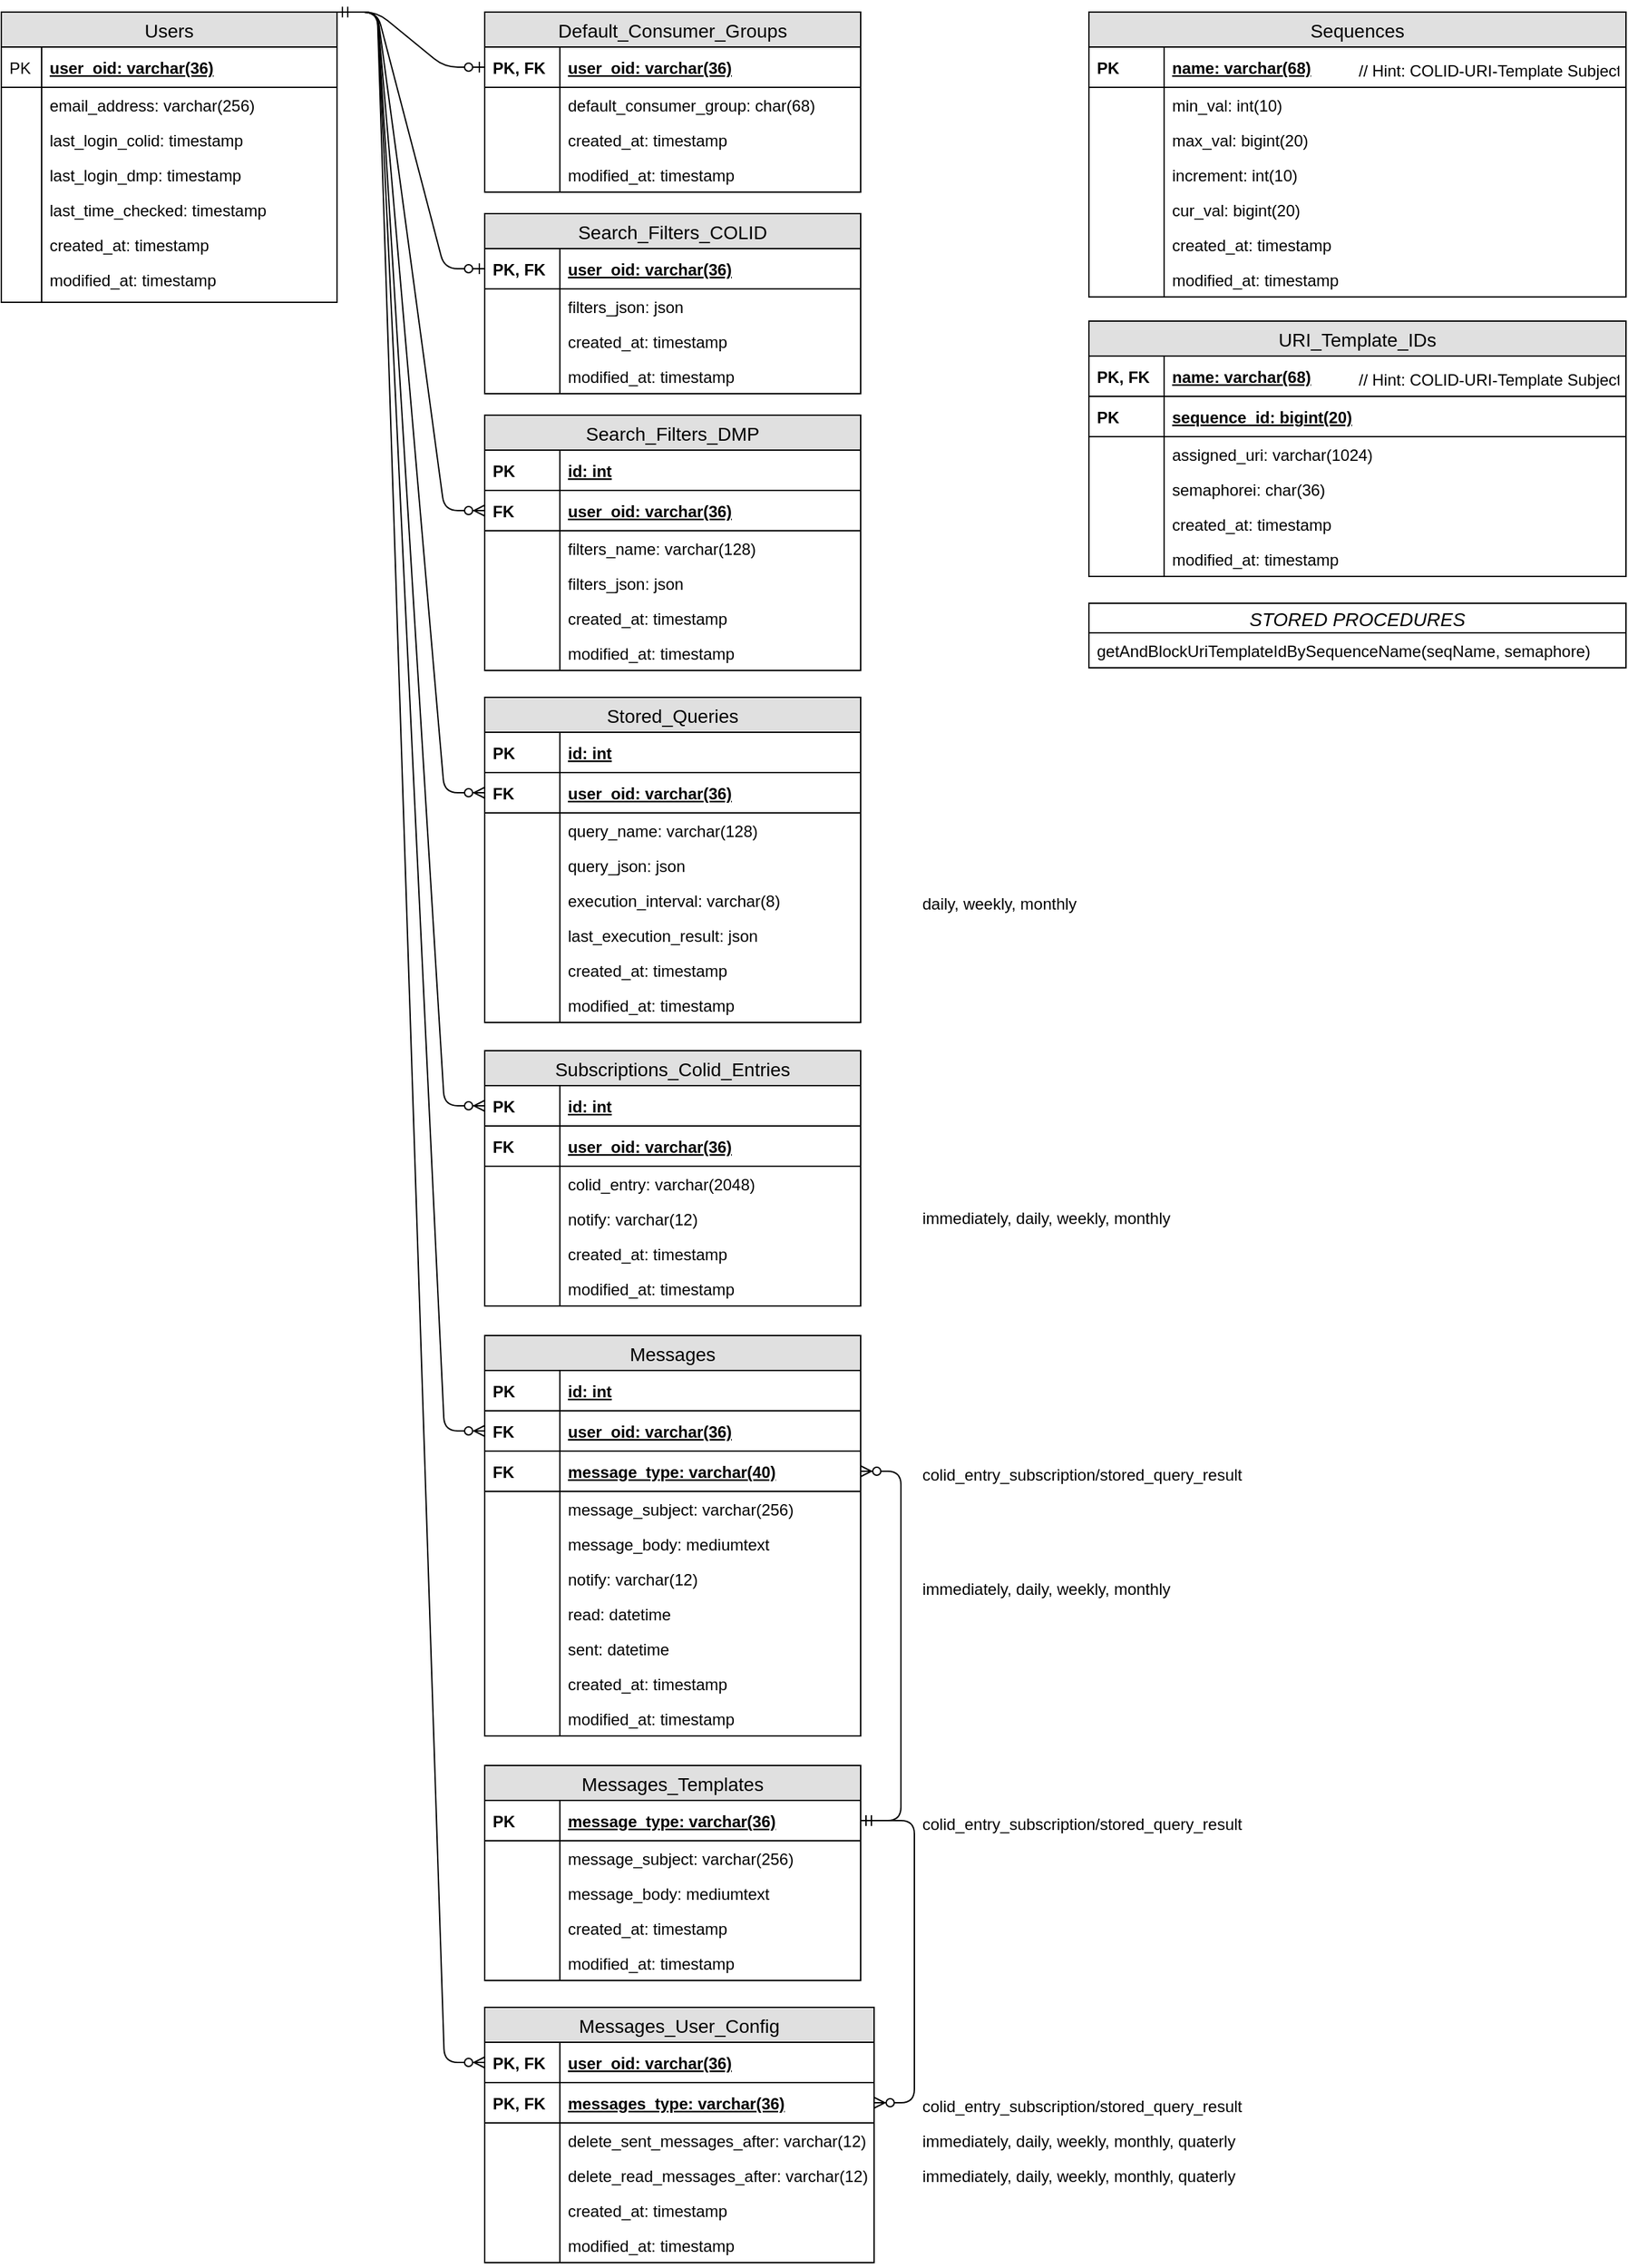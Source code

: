 <mxfile version="12.6.5" type="device"><diagram id="h-IWlcxbUrB_OZjhbLtd" name="Page-1"><mxGraphModel dx="1326" dy="706" grid="1" gridSize="10" guides="1" tooltips="1" connect="1" arrows="1" fold="1" page="1" pageScale="1" pageWidth="850" pageHeight="1100" math="0" shadow="0"><root><mxCell id="0"/><mxCell id="1" parent="0"/><mxCell id="UmMsFLp779oGo02KaBfq-1" value="Users" style="swimlane;fontStyle=0;childLayout=stackLayout;horizontal=1;startSize=26;fillColor=#e0e0e0;horizontalStack=0;resizeParent=1;resizeParentMax=0;resizeLast=0;collapsible=1;marginBottom=0;swimlaneFillColor=#ffffff;align=center;fontSize=14;" parent="1" vertex="1"><mxGeometry x="40" y="40" width="250" height="216" as="geometry"><mxRectangle x="120" y="260" width="70" height="26" as="alternateBounds"/></mxGeometry></mxCell><mxCell id="UmMsFLp779oGo02KaBfq-2" value="user_oid: varchar(36)" style="shape=partialRectangle;top=0;left=0;right=0;bottom=1;align=left;verticalAlign=middle;fillColor=none;spacingLeft=34;spacingRight=4;overflow=hidden;rotatable=0;points=[[0,0.5],[1,0.5]];portConstraint=eastwest;dropTarget=0;fontStyle=5;fontSize=12;" parent="UmMsFLp779oGo02KaBfq-1" vertex="1"><mxGeometry y="26" width="250" height="30" as="geometry"/></mxCell><mxCell id="UmMsFLp779oGo02KaBfq-3" value="PK" style="shape=partialRectangle;top=0;left=0;bottom=0;fillColor=none;align=left;verticalAlign=middle;spacingLeft=4;spacingRight=4;overflow=hidden;rotatable=0;points=[];portConstraint=eastwest;part=1;fontSize=12;" parent="UmMsFLp779oGo02KaBfq-2" vertex="1" connectable="0"><mxGeometry width="30" height="30" as="geometry"/></mxCell><mxCell id="UmMsFLp779oGo02KaBfq-4" value="email_address: varchar(256)" style="shape=partialRectangle;top=0;left=0;right=0;bottom=0;align=left;verticalAlign=top;fillColor=none;spacingLeft=34;spacingRight=4;overflow=hidden;rotatable=0;points=[[0,0.5],[1,0.5]];portConstraint=eastwest;dropTarget=0;fontSize=12;" parent="UmMsFLp779oGo02KaBfq-1" vertex="1"><mxGeometry y="56" width="250" height="26" as="geometry"/></mxCell><mxCell id="UmMsFLp779oGo02KaBfq-5" value="" style="shape=partialRectangle;top=0;left=0;bottom=0;fillColor=none;align=left;verticalAlign=top;spacingLeft=4;spacingRight=4;overflow=hidden;rotatable=0;points=[];portConstraint=eastwest;part=1;fontSize=12;" parent="UmMsFLp779oGo02KaBfq-4" vertex="1" connectable="0"><mxGeometry width="30" height="26" as="geometry"/></mxCell><mxCell id="UmMsFLp779oGo02KaBfq-6" value="last_login_colid: timestamp" style="shape=partialRectangle;top=0;left=0;right=0;bottom=0;align=left;verticalAlign=top;fillColor=none;spacingLeft=34;spacingRight=4;overflow=hidden;rotatable=0;points=[[0,0.5],[1,0.5]];portConstraint=eastwest;dropTarget=0;fontSize=12;" parent="UmMsFLp779oGo02KaBfq-1" vertex="1"><mxGeometry y="82" width="250" height="26" as="geometry"/></mxCell><mxCell id="UmMsFLp779oGo02KaBfq-7" value="" style="shape=partialRectangle;top=0;left=0;bottom=0;fillColor=none;align=left;verticalAlign=top;spacingLeft=4;spacingRight=4;overflow=hidden;rotatable=0;points=[];portConstraint=eastwest;part=1;fontSize=12;" parent="UmMsFLp779oGo02KaBfq-6" vertex="1" connectable="0"><mxGeometry width="30" height="26" as="geometry"/></mxCell><mxCell id="UmMsFLp779oGo02KaBfq-8" value="last_login_dmp: timestamp" style="shape=partialRectangle;top=0;left=0;right=0;bottom=0;align=left;verticalAlign=top;fillColor=none;spacingLeft=34;spacingRight=4;overflow=hidden;rotatable=0;points=[[0,0.5],[1,0.5]];portConstraint=eastwest;dropTarget=0;fontSize=12;" parent="UmMsFLp779oGo02KaBfq-1" vertex="1"><mxGeometry y="108" width="250" height="26" as="geometry"/></mxCell><mxCell id="UmMsFLp779oGo02KaBfq-9" value="" style="shape=partialRectangle;top=0;left=0;bottom=0;fillColor=none;align=left;verticalAlign=top;spacingLeft=4;spacingRight=4;overflow=hidden;rotatable=0;points=[];portConstraint=eastwest;part=1;fontSize=12;" parent="UmMsFLp779oGo02KaBfq-8" vertex="1" connectable="0"><mxGeometry width="30" height="26" as="geometry"/></mxCell><mxCell id="UmMsFLp779oGo02KaBfq-12" value="last_time_checked: timestamp" style="shape=partialRectangle;top=0;left=0;right=0;bottom=0;align=left;verticalAlign=top;fillColor=none;spacingLeft=34;spacingRight=4;overflow=hidden;rotatable=0;points=[[0,0.5],[1,0.5]];portConstraint=eastwest;dropTarget=0;fontSize=12;" parent="UmMsFLp779oGo02KaBfq-1" vertex="1"><mxGeometry y="134" width="250" height="26" as="geometry"/></mxCell><mxCell id="UmMsFLp779oGo02KaBfq-13" value="" style="shape=partialRectangle;top=0;left=0;bottom=0;fillColor=none;align=left;verticalAlign=top;spacingLeft=4;spacingRight=4;overflow=hidden;rotatable=0;points=[];portConstraint=eastwest;part=1;fontSize=12;" parent="UmMsFLp779oGo02KaBfq-12" vertex="1" connectable="0"><mxGeometry width="30" height="26" as="geometry"/></mxCell><mxCell id="UmMsFLp779oGo02KaBfq-16" value="created_at: timestamp" style="shape=partialRectangle;top=0;left=0;right=0;bottom=0;align=left;verticalAlign=top;fillColor=none;spacingLeft=34;spacingRight=4;overflow=hidden;rotatable=0;points=[[0,0.5],[1,0.5]];portConstraint=eastwest;dropTarget=0;fontSize=12;" parent="UmMsFLp779oGo02KaBfq-1" vertex="1"><mxGeometry y="160" width="250" height="26" as="geometry"/></mxCell><mxCell id="UmMsFLp779oGo02KaBfq-17" value="" style="shape=partialRectangle;top=0;left=0;bottom=0;fillColor=none;align=left;verticalAlign=top;spacingLeft=4;spacingRight=4;overflow=hidden;rotatable=0;points=[];portConstraint=eastwest;part=1;fontSize=12;" parent="UmMsFLp779oGo02KaBfq-16" vertex="1" connectable="0"><mxGeometry width="30" height="26" as="geometry"/></mxCell><mxCell id="UmMsFLp779oGo02KaBfq-18" value="modified_at: timestamp" style="shape=partialRectangle;top=0;left=0;right=0;bottom=0;align=left;verticalAlign=top;fillColor=none;spacingLeft=34;spacingRight=4;overflow=hidden;rotatable=0;points=[[0,0.5],[1,0.5]];portConstraint=eastwest;dropTarget=0;fontSize=12;" parent="UmMsFLp779oGo02KaBfq-1" vertex="1"><mxGeometry y="186" width="250" height="26" as="geometry"/></mxCell><mxCell id="UmMsFLp779oGo02KaBfq-19" value="" style="shape=partialRectangle;top=0;left=0;bottom=0;fillColor=none;align=left;verticalAlign=top;spacingLeft=4;spacingRight=4;overflow=hidden;rotatable=0;points=[];portConstraint=eastwest;part=1;fontSize=12;" parent="UmMsFLp779oGo02KaBfq-18" vertex="1" connectable="0"><mxGeometry width="30" height="26" as="geometry"/></mxCell><mxCell id="UmMsFLp779oGo02KaBfq-10" value="" style="shape=partialRectangle;top=0;left=0;right=0;bottom=0;align=left;verticalAlign=top;fillColor=none;spacingLeft=34;spacingRight=4;overflow=hidden;rotatable=0;points=[[0,0.5],[1,0.5]];portConstraint=eastwest;dropTarget=0;fontSize=12;" parent="UmMsFLp779oGo02KaBfq-1" vertex="1"><mxGeometry y="212" width="250" height="4" as="geometry"/></mxCell><mxCell id="UmMsFLp779oGo02KaBfq-11" value="" style="shape=partialRectangle;top=0;left=0;bottom=0;fillColor=none;align=left;verticalAlign=top;spacingLeft=4;spacingRight=4;overflow=hidden;rotatable=0;points=[];portConstraint=eastwest;part=1;fontSize=12;" parent="UmMsFLp779oGo02KaBfq-10" vertex="1" connectable="0"><mxGeometry width="30" height="4" as="geometry"/></mxCell><mxCell id="UmMsFLp779oGo02KaBfq-57" value="Default_Consumer_Groups" style="swimlane;fontStyle=0;childLayout=stackLayout;horizontal=1;startSize=26;fillColor=#e0e0e0;horizontalStack=0;resizeParent=1;resizeParentMax=0;resizeLast=0;collapsible=1;marginBottom=0;swimlaneFillColor=#ffffff;align=center;fontSize=14;html=0;" parent="1" vertex="1"><mxGeometry x="400" y="40" width="280" height="134" as="geometry"/></mxCell><mxCell id="UmMsFLp779oGo02KaBfq-60" value="user_oid: varchar(36)" style="shape=partialRectangle;top=0;left=0;right=0;bottom=1;align=left;verticalAlign=middle;fillColor=none;spacingLeft=60;spacingRight=4;overflow=hidden;rotatable=0;points=[[0,0.5],[1,0.5]];portConstraint=eastwest;dropTarget=0;fontStyle=5;fontSize=12;" parent="UmMsFLp779oGo02KaBfq-57" vertex="1"><mxGeometry y="26" width="280" height="30" as="geometry"/></mxCell><mxCell id="UmMsFLp779oGo02KaBfq-61" value="PK, FK" style="shape=partialRectangle;fontStyle=1;top=0;left=0;bottom=0;fillColor=none;align=left;verticalAlign=middle;spacingLeft=4;spacingRight=4;overflow=hidden;rotatable=0;points=[];portConstraint=eastwest;part=1;fontSize=12;" parent="UmMsFLp779oGo02KaBfq-60" vertex="1" connectable="0"><mxGeometry width="56" height="30" as="geometry"/></mxCell><mxCell id="UmMsFLp779oGo02KaBfq-62" value="default_consumer_group: char(68)" style="shape=partialRectangle;top=0;left=0;right=0;bottom=0;align=left;verticalAlign=top;fillColor=none;spacingLeft=60;spacingRight=4;overflow=hidden;rotatable=0;points=[[0,0.5],[1,0.5]];portConstraint=eastwest;dropTarget=0;fontSize=12;" parent="UmMsFLp779oGo02KaBfq-57" vertex="1"><mxGeometry y="56" width="280" height="26" as="geometry"/></mxCell><mxCell id="UmMsFLp779oGo02KaBfq-63" value="" style="shape=partialRectangle;top=0;left=0;bottom=0;fillColor=none;align=left;verticalAlign=top;spacingLeft=4;spacingRight=4;overflow=hidden;rotatable=0;points=[];portConstraint=eastwest;part=1;fontSize=12;" parent="UmMsFLp779oGo02KaBfq-62" vertex="1" connectable="0"><mxGeometry width="56" height="26" as="geometry"/></mxCell><mxCell id="UmMsFLp779oGo02KaBfq-109" value="created_at: timestamp" style="shape=partialRectangle;top=0;left=0;right=0;bottom=0;align=left;verticalAlign=top;fillColor=none;spacingLeft=60;spacingRight=4;overflow=hidden;rotatable=0;points=[[0,0.5],[1,0.5]];portConstraint=eastwest;dropTarget=0;fontSize=12;" parent="UmMsFLp779oGo02KaBfq-57" vertex="1"><mxGeometry y="82" width="280" height="26" as="geometry"/></mxCell><mxCell id="UmMsFLp779oGo02KaBfq-110" value="" style="shape=partialRectangle;top=0;left=0;bottom=0;fillColor=none;align=left;verticalAlign=top;spacingLeft=4;spacingRight=4;overflow=hidden;rotatable=0;points=[];portConstraint=eastwest;part=1;fontSize=12;" parent="UmMsFLp779oGo02KaBfq-109" vertex="1" connectable="0"><mxGeometry width="56" height="26" as="geometry"/></mxCell><mxCell id="UmMsFLp779oGo02KaBfq-111" value="modified_at: timestamp" style="shape=partialRectangle;top=0;left=0;right=0;bottom=0;align=left;verticalAlign=top;fillColor=none;spacingLeft=60;spacingRight=4;overflow=hidden;rotatable=0;points=[[0,0.5],[1,0.5]];portConstraint=eastwest;dropTarget=0;fontSize=12;" parent="UmMsFLp779oGo02KaBfq-57" vertex="1"><mxGeometry y="108" width="280" height="26" as="geometry"/></mxCell><mxCell id="UmMsFLp779oGo02KaBfq-112" value="" style="shape=partialRectangle;top=0;left=0;bottom=0;fillColor=none;align=left;verticalAlign=top;spacingLeft=4;spacingRight=4;overflow=hidden;rotatable=0;points=[];portConstraint=eastwest;part=1;fontSize=12;" parent="UmMsFLp779oGo02KaBfq-111" vertex="1" connectable="0"><mxGeometry width="56" height="26" as="geometry"/></mxCell><mxCell id="UmMsFLp779oGo02KaBfq-64" value="Search_Filters_COLID" style="swimlane;fontStyle=0;childLayout=stackLayout;horizontal=1;startSize=26;fillColor=#e0e0e0;horizontalStack=0;resizeParent=1;resizeParentMax=0;resizeLast=0;collapsible=1;marginBottom=0;swimlaneFillColor=#ffffff;align=center;fontSize=14;html=0;" parent="1" vertex="1"><mxGeometry x="400" y="190" width="280" height="134" as="geometry"/></mxCell><mxCell id="UmMsFLp779oGo02KaBfq-65" value="user_oid: varchar(36)" style="shape=partialRectangle;top=0;left=0;right=0;bottom=1;align=left;verticalAlign=middle;fillColor=none;spacingLeft=60;spacingRight=4;overflow=hidden;rotatable=0;points=[[0,0.5],[1,0.5]];portConstraint=eastwest;dropTarget=0;fontStyle=5;fontSize=12;" parent="UmMsFLp779oGo02KaBfq-64" vertex="1"><mxGeometry y="26" width="280" height="30" as="geometry"/></mxCell><mxCell id="UmMsFLp779oGo02KaBfq-66" value="PK, FK" style="shape=partialRectangle;fontStyle=1;top=0;left=0;bottom=0;fillColor=none;align=left;verticalAlign=middle;spacingLeft=4;spacingRight=4;overflow=hidden;rotatable=0;points=[];portConstraint=eastwest;part=1;fontSize=12;" parent="UmMsFLp779oGo02KaBfq-65" vertex="1" connectable="0"><mxGeometry width="56" height="30" as="geometry"/></mxCell><mxCell id="UmMsFLp779oGo02KaBfq-67" value="filters_json: json" style="shape=partialRectangle;top=0;left=0;right=0;bottom=0;align=left;verticalAlign=top;fillColor=none;spacingLeft=60;spacingRight=4;overflow=hidden;rotatable=0;points=[[0,0.5],[1,0.5]];portConstraint=eastwest;dropTarget=0;fontSize=12;" parent="UmMsFLp779oGo02KaBfq-64" vertex="1"><mxGeometry y="56" width="280" height="26" as="geometry"/></mxCell><mxCell id="UmMsFLp779oGo02KaBfq-68" value="" style="shape=partialRectangle;top=0;left=0;bottom=0;fillColor=none;align=left;verticalAlign=top;spacingLeft=4;spacingRight=4;overflow=hidden;rotatable=0;points=[];portConstraint=eastwest;part=1;fontSize=12;" parent="UmMsFLp779oGo02KaBfq-67" vertex="1" connectable="0"><mxGeometry width="56" height="26" as="geometry"/></mxCell><mxCell id="UmMsFLp779oGo02KaBfq-113" value="created_at: timestamp" style="shape=partialRectangle;top=0;left=0;right=0;bottom=0;align=left;verticalAlign=top;fillColor=none;spacingLeft=60;spacingRight=4;overflow=hidden;rotatable=0;points=[[0,0.5],[1,0.5]];portConstraint=eastwest;dropTarget=0;fontSize=12;" parent="UmMsFLp779oGo02KaBfq-64" vertex="1"><mxGeometry y="82" width="280" height="26" as="geometry"/></mxCell><mxCell id="UmMsFLp779oGo02KaBfq-114" value="" style="shape=partialRectangle;top=0;left=0;bottom=0;fillColor=none;align=left;verticalAlign=top;spacingLeft=4;spacingRight=4;overflow=hidden;rotatable=0;points=[];portConstraint=eastwest;part=1;fontSize=12;" parent="UmMsFLp779oGo02KaBfq-113" vertex="1" connectable="0"><mxGeometry width="56" height="26" as="geometry"/></mxCell><mxCell id="UmMsFLp779oGo02KaBfq-115" value="modified_at: timestamp" style="shape=partialRectangle;top=0;left=0;right=0;bottom=0;align=left;verticalAlign=top;fillColor=none;spacingLeft=60;spacingRight=4;overflow=hidden;rotatable=0;points=[[0,0.5],[1,0.5]];portConstraint=eastwest;dropTarget=0;fontSize=12;" parent="UmMsFLp779oGo02KaBfq-64" vertex="1"><mxGeometry y="108" width="280" height="26" as="geometry"/></mxCell><mxCell id="UmMsFLp779oGo02KaBfq-116" value="" style="shape=partialRectangle;top=0;left=0;bottom=0;fillColor=none;align=left;verticalAlign=top;spacingLeft=4;spacingRight=4;overflow=hidden;rotatable=0;points=[];portConstraint=eastwest;part=1;fontSize=12;" parent="UmMsFLp779oGo02KaBfq-115" vertex="1" connectable="0"><mxGeometry width="56" height="26" as="geometry"/></mxCell><mxCell id="UmMsFLp779oGo02KaBfq-69" value="Search_Filters_DMP" style="swimlane;fontStyle=0;childLayout=stackLayout;horizontal=1;startSize=26;fillColor=#e0e0e0;horizontalStack=0;resizeParent=1;resizeParentMax=0;resizeLast=0;collapsible=1;marginBottom=0;swimlaneFillColor=#ffffff;align=center;fontSize=14;html=0;" parent="1" vertex="1"><mxGeometry x="400" y="340" width="280" height="190" as="geometry"/></mxCell><mxCell id="UmMsFLp779oGo02KaBfq-70" value="id: int" style="shape=partialRectangle;top=0;left=0;right=0;bottom=1;align=left;verticalAlign=middle;fillColor=none;spacingLeft=60;spacingRight=4;overflow=hidden;rotatable=0;points=[[0,0.5],[1,0.5]];portConstraint=eastwest;dropTarget=0;fontStyle=5;fontSize=12;" parent="UmMsFLp779oGo02KaBfq-69" vertex="1"><mxGeometry y="26" width="280" height="30" as="geometry"/></mxCell><mxCell id="UmMsFLp779oGo02KaBfq-71" value="PK" style="shape=partialRectangle;fontStyle=1;top=0;left=0;bottom=0;fillColor=none;align=left;verticalAlign=middle;spacingLeft=4;spacingRight=4;overflow=hidden;rotatable=0;points=[];portConstraint=eastwest;part=1;fontSize=12;" parent="UmMsFLp779oGo02KaBfq-70" vertex="1" connectable="0"><mxGeometry width="56" height="30" as="geometry"/></mxCell><mxCell id="UmMsFLp779oGo02KaBfq-76" value="user_oid: varchar(36)" style="shape=partialRectangle;top=0;left=0;right=0;bottom=1;align=left;verticalAlign=middle;fillColor=none;spacingLeft=60;spacingRight=4;overflow=hidden;rotatable=0;points=[[0,0.5],[1,0.5]];portConstraint=eastwest;dropTarget=0;fontStyle=5;fontSize=12;" parent="UmMsFLp779oGo02KaBfq-69" vertex="1"><mxGeometry y="56" width="280" height="30" as="geometry"/></mxCell><mxCell id="UmMsFLp779oGo02KaBfq-77" value="FK" style="shape=partialRectangle;fontStyle=1;top=0;left=0;bottom=0;fillColor=none;align=left;verticalAlign=middle;spacingLeft=4;spacingRight=4;overflow=hidden;rotatable=0;points=[];portConstraint=eastwest;part=1;fontSize=12;" parent="UmMsFLp779oGo02KaBfq-76" vertex="1" connectable="0"><mxGeometry width="56" height="30" as="geometry"/></mxCell><mxCell id="SBwP-dw1w5f8YkUyGeEZ-1" value="filters_name: varchar(128)" style="shape=partialRectangle;top=0;left=0;right=0;bottom=0;align=left;verticalAlign=top;fillColor=none;spacingLeft=60;spacingRight=4;overflow=hidden;rotatable=0;points=[[0,0.5],[1,0.5]];portConstraint=eastwest;dropTarget=0;fontSize=12;" parent="UmMsFLp779oGo02KaBfq-69" vertex="1"><mxGeometry y="86" width="280" height="26" as="geometry"/></mxCell><mxCell id="SBwP-dw1w5f8YkUyGeEZ-2" value="" style="shape=partialRectangle;top=0;left=0;bottom=0;fillColor=none;align=left;verticalAlign=top;spacingLeft=4;spacingRight=4;overflow=hidden;rotatable=0;points=[];portConstraint=eastwest;part=1;fontSize=12;" parent="SBwP-dw1w5f8YkUyGeEZ-1" vertex="1" connectable="0"><mxGeometry width="56" height="26" as="geometry"/></mxCell><mxCell id="UmMsFLp779oGo02KaBfq-72" value="filters_json: json" style="shape=partialRectangle;top=0;left=0;right=0;bottom=0;align=left;verticalAlign=top;fillColor=none;spacingLeft=60;spacingRight=4;overflow=hidden;rotatable=0;points=[[0,0.5],[1,0.5]];portConstraint=eastwest;dropTarget=0;fontSize=12;" parent="UmMsFLp779oGo02KaBfq-69" vertex="1"><mxGeometry y="112" width="280" height="26" as="geometry"/></mxCell><mxCell id="UmMsFLp779oGo02KaBfq-73" value="" style="shape=partialRectangle;top=0;left=0;bottom=0;fillColor=none;align=left;verticalAlign=top;spacingLeft=4;spacingRight=4;overflow=hidden;rotatable=0;points=[];portConstraint=eastwest;part=1;fontSize=12;" parent="UmMsFLp779oGo02KaBfq-72" vertex="1" connectable="0"><mxGeometry width="56" height="26" as="geometry"/></mxCell><mxCell id="UmMsFLp779oGo02KaBfq-117" value="created_at: timestamp" style="shape=partialRectangle;top=0;left=0;right=0;bottom=0;align=left;verticalAlign=top;fillColor=none;spacingLeft=60;spacingRight=4;overflow=hidden;rotatable=0;points=[[0,0.5],[1,0.5]];portConstraint=eastwest;dropTarget=0;fontSize=12;" parent="UmMsFLp779oGo02KaBfq-69" vertex="1"><mxGeometry y="138" width="280" height="26" as="geometry"/></mxCell><mxCell id="UmMsFLp779oGo02KaBfq-118" value="" style="shape=partialRectangle;top=0;left=0;bottom=0;fillColor=none;align=left;verticalAlign=top;spacingLeft=4;spacingRight=4;overflow=hidden;rotatable=0;points=[];portConstraint=eastwest;part=1;fontSize=12;" parent="UmMsFLp779oGo02KaBfq-117" vertex="1" connectable="0"><mxGeometry width="56" height="26" as="geometry"/></mxCell><mxCell id="UmMsFLp779oGo02KaBfq-119" value="modified_at: timestamp" style="shape=partialRectangle;top=0;left=0;right=0;bottom=0;align=left;verticalAlign=top;fillColor=none;spacingLeft=60;spacingRight=4;overflow=hidden;rotatable=0;points=[[0,0.5],[1,0.5]];portConstraint=eastwest;dropTarget=0;fontSize=12;" parent="UmMsFLp779oGo02KaBfq-69" vertex="1"><mxGeometry y="164" width="280" height="26" as="geometry"/></mxCell><mxCell id="UmMsFLp779oGo02KaBfq-120" value="" style="shape=partialRectangle;top=0;left=0;bottom=0;fillColor=none;align=left;verticalAlign=top;spacingLeft=4;spacingRight=4;overflow=hidden;rotatable=0;points=[];portConstraint=eastwest;part=1;fontSize=12;" parent="UmMsFLp779oGo02KaBfq-119" vertex="1" connectable="0"><mxGeometry width="56" height="26" as="geometry"/></mxCell><mxCell id="UmMsFLp779oGo02KaBfq-92" value="Stored_Queries" style="swimlane;fontStyle=0;childLayout=stackLayout;horizontal=1;startSize=26;fillColor=#e0e0e0;horizontalStack=0;resizeParent=1;resizeParentMax=0;resizeLast=0;collapsible=1;marginBottom=0;swimlaneFillColor=#ffffff;align=center;fontSize=14;html=0;" parent="1" vertex="1"><mxGeometry x="400" y="550" width="280" height="242" as="geometry"/></mxCell><mxCell id="UmMsFLp779oGo02KaBfq-93" value="id: int" style="shape=partialRectangle;top=0;left=0;right=0;bottom=1;align=left;verticalAlign=middle;fillColor=none;spacingLeft=60;spacingRight=4;overflow=hidden;rotatable=0;points=[[0,0.5],[1,0.5]];portConstraint=eastwest;dropTarget=0;fontStyle=5;fontSize=12;" parent="UmMsFLp779oGo02KaBfq-92" vertex="1"><mxGeometry y="26" width="280" height="30" as="geometry"/></mxCell><mxCell id="UmMsFLp779oGo02KaBfq-94" value="PK" style="shape=partialRectangle;fontStyle=1;top=0;left=0;bottom=0;fillColor=none;align=left;verticalAlign=middle;spacingLeft=4;spacingRight=4;overflow=hidden;rotatable=0;points=[];portConstraint=eastwest;part=1;fontSize=12;" parent="UmMsFLp779oGo02KaBfq-93" vertex="1" connectable="0"><mxGeometry width="56" height="30" as="geometry"/></mxCell><mxCell id="UmMsFLp779oGo02KaBfq-95" value="user_oid: varchar(36)" style="shape=partialRectangle;top=0;left=0;right=0;bottom=1;align=left;verticalAlign=middle;fillColor=none;spacingLeft=60;spacingRight=4;overflow=hidden;rotatable=0;points=[[0,0.5],[1,0.5]];portConstraint=eastwest;dropTarget=0;fontStyle=5;fontSize=12;" parent="UmMsFLp779oGo02KaBfq-92" vertex="1"><mxGeometry y="56" width="280" height="30" as="geometry"/></mxCell><mxCell id="UmMsFLp779oGo02KaBfq-96" value="FK" style="shape=partialRectangle;fontStyle=1;top=0;left=0;bottom=0;fillColor=none;align=left;verticalAlign=middle;spacingLeft=4;spacingRight=4;overflow=hidden;rotatable=0;points=[];portConstraint=eastwest;part=1;fontSize=12;" parent="UmMsFLp779oGo02KaBfq-95" vertex="1" connectable="0"><mxGeometry width="56" height="30" as="geometry"/></mxCell><mxCell id="UmMsFLp779oGo02KaBfq-97" value="query_name: varchar(128)" style="shape=partialRectangle;top=0;left=0;right=0;bottom=0;align=left;verticalAlign=top;fillColor=none;spacingLeft=60;spacingRight=4;overflow=hidden;rotatable=0;points=[[0,0.5],[1,0.5]];portConstraint=eastwest;dropTarget=0;fontSize=12;" parent="UmMsFLp779oGo02KaBfq-92" vertex="1"><mxGeometry y="86" width="280" height="26" as="geometry"/></mxCell><mxCell id="UmMsFLp779oGo02KaBfq-98" value="" style="shape=partialRectangle;top=0;left=0;bottom=0;fillColor=none;align=left;verticalAlign=top;spacingLeft=4;spacingRight=4;overflow=hidden;rotatable=0;points=[];portConstraint=eastwest;part=1;fontSize=12;" parent="UmMsFLp779oGo02KaBfq-97" vertex="1" connectable="0"><mxGeometry width="56" height="26" as="geometry"/></mxCell><mxCell id="UmMsFLp779oGo02KaBfq-99" value="query_json: json" style="shape=partialRectangle;top=0;left=0;right=0;bottom=0;align=left;verticalAlign=top;fillColor=none;spacingLeft=60;spacingRight=4;overflow=hidden;rotatable=0;points=[[0,0.5],[1,0.5]];portConstraint=eastwest;dropTarget=0;fontSize=12;" parent="UmMsFLp779oGo02KaBfq-92" vertex="1"><mxGeometry y="112" width="280" height="26" as="geometry"/></mxCell><mxCell id="UmMsFLp779oGo02KaBfq-100" value="" style="shape=partialRectangle;top=0;left=0;bottom=0;fillColor=none;align=left;verticalAlign=top;spacingLeft=4;spacingRight=4;overflow=hidden;rotatable=0;points=[];portConstraint=eastwest;part=1;fontSize=12;" parent="UmMsFLp779oGo02KaBfq-99" vertex="1" connectable="0"><mxGeometry width="56" height="26" as="geometry"/></mxCell><mxCell id="UmMsFLp779oGo02KaBfq-101" value="execution_interval: varchar(8)" style="shape=partialRectangle;top=0;left=0;right=0;bottom=0;align=left;verticalAlign=top;fillColor=none;spacingLeft=60;spacingRight=4;overflow=hidden;rotatable=0;points=[[0,0.5],[1,0.5]];portConstraint=eastwest;dropTarget=0;fontSize=12;" parent="UmMsFLp779oGo02KaBfq-92" vertex="1"><mxGeometry y="138" width="280" height="26" as="geometry"/></mxCell><mxCell id="UmMsFLp779oGo02KaBfq-102" value="" style="shape=partialRectangle;top=0;left=0;bottom=0;fillColor=none;align=left;verticalAlign=top;spacingLeft=4;spacingRight=4;overflow=hidden;rotatable=0;points=[];portConstraint=eastwest;part=1;fontSize=12;" parent="UmMsFLp779oGo02KaBfq-101" vertex="1" connectable="0"><mxGeometry width="56" height="26" as="geometry"/></mxCell><mxCell id="UmMsFLp779oGo02KaBfq-103" value="last_execution_result: json" style="shape=partialRectangle;top=0;left=0;right=0;bottom=0;align=left;verticalAlign=top;fillColor=none;spacingLeft=60;spacingRight=4;overflow=hidden;rotatable=0;points=[[0,0.5],[1,0.5]];portConstraint=eastwest;dropTarget=0;fontSize=12;" parent="UmMsFLp779oGo02KaBfq-92" vertex="1"><mxGeometry y="164" width="280" height="26" as="geometry"/></mxCell><mxCell id="UmMsFLp779oGo02KaBfq-104" value="" style="shape=partialRectangle;top=0;left=0;bottom=0;fillColor=none;align=left;verticalAlign=top;spacingLeft=4;spacingRight=4;overflow=hidden;rotatable=0;points=[];portConstraint=eastwest;part=1;fontSize=12;" parent="UmMsFLp779oGo02KaBfq-103" vertex="1" connectable="0"><mxGeometry width="56" height="26" as="geometry"/></mxCell><mxCell id="UmMsFLp779oGo02KaBfq-125" value="created_at: timestamp" style="shape=partialRectangle;top=0;left=0;right=0;bottom=0;align=left;verticalAlign=top;fillColor=none;spacingLeft=60;spacingRight=4;overflow=hidden;rotatable=0;points=[[0,0.5],[1,0.5]];portConstraint=eastwest;dropTarget=0;fontSize=12;" parent="UmMsFLp779oGo02KaBfq-92" vertex="1"><mxGeometry y="190" width="280" height="26" as="geometry"/></mxCell><mxCell id="UmMsFLp779oGo02KaBfq-126" value="" style="shape=partialRectangle;top=0;left=0;bottom=0;fillColor=none;align=left;verticalAlign=top;spacingLeft=4;spacingRight=4;overflow=hidden;rotatable=0;points=[];portConstraint=eastwest;part=1;fontSize=12;" parent="UmMsFLp779oGo02KaBfq-125" vertex="1" connectable="0"><mxGeometry width="56" height="26" as="geometry"/></mxCell><mxCell id="UmMsFLp779oGo02KaBfq-127" value="modified_at: timestamp" style="shape=partialRectangle;top=0;left=0;right=0;bottom=0;align=left;verticalAlign=top;fillColor=none;spacingLeft=60;spacingRight=4;overflow=hidden;rotatable=0;points=[[0,0.5],[1,0.5]];portConstraint=eastwest;dropTarget=0;fontSize=12;" parent="UmMsFLp779oGo02KaBfq-92" vertex="1"><mxGeometry y="216" width="280" height="26" as="geometry"/></mxCell><mxCell id="UmMsFLp779oGo02KaBfq-128" value="" style="shape=partialRectangle;top=0;left=0;bottom=0;fillColor=none;align=left;verticalAlign=top;spacingLeft=4;spacingRight=4;overflow=hidden;rotatable=0;points=[];portConstraint=eastwest;part=1;fontSize=12;" parent="UmMsFLp779oGo02KaBfq-127" vertex="1" connectable="0"><mxGeometry width="56" height="26" as="geometry"/></mxCell><mxCell id="UmMsFLp779oGo02KaBfq-129" value="Subscriptions_Colid_Entries" style="swimlane;fontStyle=0;childLayout=stackLayout;horizontal=1;startSize=26;fillColor=#e0e0e0;horizontalStack=0;resizeParent=1;resizeParentMax=0;resizeLast=0;collapsible=1;marginBottom=0;swimlaneFillColor=#ffffff;align=center;fontSize=14;html=0;" parent="1" vertex="1"><mxGeometry x="400" y="813" width="280" height="190" as="geometry"/></mxCell><mxCell id="UmMsFLp779oGo02KaBfq-130" value="id: int" style="shape=partialRectangle;top=0;left=0;right=0;bottom=1;align=left;verticalAlign=middle;fillColor=none;spacingLeft=60;spacingRight=4;overflow=hidden;rotatable=0;points=[[0,0.5],[1,0.5]];portConstraint=eastwest;dropTarget=0;fontStyle=5;fontSize=12;" parent="UmMsFLp779oGo02KaBfq-129" vertex="1"><mxGeometry y="26" width="280" height="30" as="geometry"/></mxCell><mxCell id="UmMsFLp779oGo02KaBfq-131" value="PK" style="shape=partialRectangle;fontStyle=1;top=0;left=0;bottom=0;fillColor=none;align=left;verticalAlign=middle;spacingLeft=4;spacingRight=4;overflow=hidden;rotatable=0;points=[];portConstraint=eastwest;part=1;fontSize=12;" parent="UmMsFLp779oGo02KaBfq-130" vertex="1" connectable="0"><mxGeometry width="56" height="30" as="geometry"/></mxCell><mxCell id="UmMsFLp779oGo02KaBfq-132" value="user_oid: varchar(36)" style="shape=partialRectangle;top=0;left=0;right=0;bottom=1;align=left;verticalAlign=middle;fillColor=none;spacingLeft=60;spacingRight=4;overflow=hidden;rotatable=0;points=[[0,0.5],[1,0.5]];portConstraint=eastwest;dropTarget=0;fontStyle=5;fontSize=12;" parent="UmMsFLp779oGo02KaBfq-129" vertex="1"><mxGeometry y="56" width="280" height="30" as="geometry"/></mxCell><mxCell id="UmMsFLp779oGo02KaBfq-133" value="FK" style="shape=partialRectangle;fontStyle=1;top=0;left=0;bottom=0;fillColor=none;align=left;verticalAlign=middle;spacingLeft=4;spacingRight=4;overflow=hidden;rotatable=0;points=[];portConstraint=eastwest;part=1;fontSize=12;" parent="UmMsFLp779oGo02KaBfq-132" vertex="1" connectable="0"><mxGeometry width="56" height="30" as="geometry"/></mxCell><mxCell id="UmMsFLp779oGo02KaBfq-134" value="colid_entry: varchar(2048)" style="shape=partialRectangle;top=0;left=0;right=0;bottom=0;align=left;verticalAlign=top;fillColor=none;spacingLeft=60;spacingRight=4;overflow=hidden;rotatable=0;points=[[0,0.5],[1,0.5]];portConstraint=eastwest;dropTarget=0;fontSize=12;" parent="UmMsFLp779oGo02KaBfq-129" vertex="1"><mxGeometry y="86" width="280" height="26" as="geometry"/></mxCell><mxCell id="UmMsFLp779oGo02KaBfq-135" value="" style="shape=partialRectangle;top=0;left=0;bottom=0;fillColor=none;align=left;verticalAlign=top;spacingLeft=4;spacingRight=4;overflow=hidden;rotatable=0;points=[];portConstraint=eastwest;part=1;fontSize=12;" parent="UmMsFLp779oGo02KaBfq-134" vertex="1" connectable="0"><mxGeometry width="56" height="26" as="geometry"/></mxCell><mxCell id="UmMsFLp779oGo02KaBfq-136" value="notify: varchar(12)" style="shape=partialRectangle;top=0;left=0;right=0;bottom=0;align=left;verticalAlign=top;fillColor=none;spacingLeft=60;spacingRight=4;overflow=hidden;rotatable=0;points=[[0,0.5],[1,0.5]];portConstraint=eastwest;dropTarget=0;fontSize=12;" parent="UmMsFLp779oGo02KaBfq-129" vertex="1"><mxGeometry y="112" width="280" height="26" as="geometry"/></mxCell><mxCell id="UmMsFLp779oGo02KaBfq-137" value="" style="shape=partialRectangle;top=0;left=0;bottom=0;fillColor=none;align=left;verticalAlign=top;spacingLeft=4;spacingRight=4;overflow=hidden;rotatable=0;points=[];portConstraint=eastwest;part=1;fontSize=12;" parent="UmMsFLp779oGo02KaBfq-136" vertex="1" connectable="0"><mxGeometry width="56" height="26" as="geometry"/></mxCell><mxCell id="UmMsFLp779oGo02KaBfq-142" value="created_at: timestamp" style="shape=partialRectangle;top=0;left=0;right=0;bottom=0;align=left;verticalAlign=top;fillColor=none;spacingLeft=60;spacingRight=4;overflow=hidden;rotatable=0;points=[[0,0.5],[1,0.5]];portConstraint=eastwest;dropTarget=0;fontSize=12;" parent="UmMsFLp779oGo02KaBfq-129" vertex="1"><mxGeometry y="138" width="280" height="26" as="geometry"/></mxCell><mxCell id="UmMsFLp779oGo02KaBfq-143" value="" style="shape=partialRectangle;top=0;left=0;bottom=0;fillColor=none;align=left;verticalAlign=top;spacingLeft=4;spacingRight=4;overflow=hidden;rotatable=0;points=[];portConstraint=eastwest;part=1;fontSize=12;" parent="UmMsFLp779oGo02KaBfq-142" vertex="1" connectable="0"><mxGeometry width="56" height="26" as="geometry"/></mxCell><mxCell id="UmMsFLp779oGo02KaBfq-144" value="modified_at: timestamp" style="shape=partialRectangle;top=0;left=0;right=0;bottom=0;align=left;verticalAlign=top;fillColor=none;spacingLeft=60;spacingRight=4;overflow=hidden;rotatable=0;points=[[0,0.5],[1,0.5]];portConstraint=eastwest;dropTarget=0;fontSize=12;" parent="UmMsFLp779oGo02KaBfq-129" vertex="1"><mxGeometry y="164" width="280" height="26" as="geometry"/></mxCell><mxCell id="UmMsFLp779oGo02KaBfq-145" value="" style="shape=partialRectangle;top=0;left=0;bottom=0;fillColor=none;align=left;verticalAlign=top;spacingLeft=4;spacingRight=4;overflow=hidden;rotatable=0;points=[];portConstraint=eastwest;part=1;fontSize=12;" parent="UmMsFLp779oGo02KaBfq-144" vertex="1" connectable="0"><mxGeometry width="56" height="26" as="geometry"/></mxCell><mxCell id="UmMsFLp779oGo02KaBfq-159" value="Messages" style="swimlane;fontStyle=0;childLayout=stackLayout;horizontal=1;startSize=26;fillColor=#e0e0e0;horizontalStack=0;resizeParent=1;resizeParentMax=0;resizeLast=0;collapsible=1;marginBottom=0;swimlaneFillColor=#ffffff;align=center;fontSize=14;html=0;" parent="1" vertex="1"><mxGeometry x="400" y="1025" width="280" height="298" as="geometry"/></mxCell><mxCell id="UmMsFLp779oGo02KaBfq-160" value="id: int" style="shape=partialRectangle;top=0;left=0;right=0;bottom=1;align=left;verticalAlign=middle;fillColor=none;spacingLeft=60;spacingRight=4;overflow=hidden;rotatable=0;points=[[0,0.5],[1,0.5]];portConstraint=eastwest;dropTarget=0;fontStyle=5;fontSize=12;" parent="UmMsFLp779oGo02KaBfq-159" vertex="1"><mxGeometry y="26" width="280" height="30" as="geometry"/></mxCell><mxCell id="UmMsFLp779oGo02KaBfq-161" value="PK" style="shape=partialRectangle;fontStyle=1;top=0;left=0;bottom=0;fillColor=none;align=left;verticalAlign=middle;spacingLeft=4;spacingRight=4;overflow=hidden;rotatable=0;points=[];portConstraint=eastwest;part=1;fontSize=12;" parent="UmMsFLp779oGo02KaBfq-160" vertex="1" connectable="0"><mxGeometry width="56" height="30" as="geometry"/></mxCell><mxCell id="UmMsFLp779oGo02KaBfq-162" value="user_oid: varchar(36)" style="shape=partialRectangle;top=0;left=0;right=0;bottom=1;align=left;verticalAlign=middle;fillColor=none;spacingLeft=60;spacingRight=4;overflow=hidden;rotatable=0;points=[[0,0.5],[1,0.5]];portConstraint=eastwest;dropTarget=0;fontStyle=5;fontSize=12;" parent="UmMsFLp779oGo02KaBfq-159" vertex="1"><mxGeometry y="56" width="280" height="30" as="geometry"/></mxCell><mxCell id="UmMsFLp779oGo02KaBfq-163" value="FK" style="shape=partialRectangle;fontStyle=1;top=0;left=0;bottom=0;fillColor=none;align=left;verticalAlign=middle;spacingLeft=4;spacingRight=4;overflow=hidden;rotatable=0;points=[];portConstraint=eastwest;part=1;fontSize=12;" parent="UmMsFLp779oGo02KaBfq-162" vertex="1" connectable="0"><mxGeometry width="56" height="30" as="geometry"/></mxCell><mxCell id="lnQ2iQNrTPKs7cBKJz16-2" value="message_type: varchar(40)" style="shape=partialRectangle;top=0;left=0;right=0;bottom=1;align=left;verticalAlign=middle;fillColor=none;spacingLeft=60;spacingRight=4;overflow=hidden;rotatable=0;points=[[0,0.5],[1,0.5]];portConstraint=eastwest;dropTarget=0;fontStyle=5;fontSize=12;" parent="UmMsFLp779oGo02KaBfq-159" vertex="1"><mxGeometry y="86" width="280" height="30" as="geometry"/></mxCell><mxCell id="lnQ2iQNrTPKs7cBKJz16-3" value="FK" style="shape=partialRectangle;fontStyle=1;top=0;left=0;bottom=0;fillColor=none;align=left;verticalAlign=middle;spacingLeft=4;spacingRight=4;overflow=hidden;rotatable=0;points=[];portConstraint=eastwest;part=1;fontSize=12;" parent="lnQ2iQNrTPKs7cBKJz16-2" vertex="1" connectable="0"><mxGeometry width="56" height="30" as="geometry"/></mxCell><mxCell id="UmMsFLp779oGo02KaBfq-164" value="message_subject: varchar(256)" style="shape=partialRectangle;top=0;left=0;right=0;bottom=0;align=left;verticalAlign=top;fillColor=none;spacingLeft=60;spacingRight=4;overflow=hidden;rotatable=0;points=[[0,0.5],[1,0.5]];portConstraint=eastwest;dropTarget=0;fontSize=12;" parent="UmMsFLp779oGo02KaBfq-159" vertex="1"><mxGeometry y="116" width="280" height="26" as="geometry"/></mxCell><mxCell id="UmMsFLp779oGo02KaBfq-165" value="" style="shape=partialRectangle;top=0;left=0;bottom=0;fillColor=none;align=left;verticalAlign=top;spacingLeft=4;spacingRight=4;overflow=hidden;rotatable=0;points=[];portConstraint=eastwest;part=1;fontSize=12;" parent="UmMsFLp779oGo02KaBfq-164" vertex="1" connectable="0"><mxGeometry width="56" height="26" as="geometry"/></mxCell><mxCell id="UmMsFLp779oGo02KaBfq-166" value="message_body: mediumtext" style="shape=partialRectangle;top=0;left=0;right=0;bottom=0;align=left;verticalAlign=top;fillColor=none;spacingLeft=60;spacingRight=4;overflow=hidden;rotatable=0;points=[[0,0.5],[1,0.5]];portConstraint=eastwest;dropTarget=0;fontSize=12;" parent="UmMsFLp779oGo02KaBfq-159" vertex="1"><mxGeometry y="142" width="280" height="26" as="geometry"/></mxCell><mxCell id="UmMsFLp779oGo02KaBfq-167" value="" style="shape=partialRectangle;top=0;left=0;bottom=0;fillColor=none;align=left;verticalAlign=top;spacingLeft=4;spacingRight=4;overflow=hidden;rotatable=0;points=[];portConstraint=eastwest;part=1;fontSize=12;" parent="UmMsFLp779oGo02KaBfq-166" vertex="1" connectable="0"><mxGeometry width="56" height="26" as="geometry"/></mxCell><mxCell id="UmMsFLp779oGo02KaBfq-207" value="notify: varchar(12)" style="shape=partialRectangle;top=0;left=0;right=0;bottom=0;align=left;verticalAlign=top;fillColor=none;spacingLeft=60;spacingRight=4;overflow=hidden;rotatable=0;points=[[0,0.5],[1,0.5]];portConstraint=eastwest;dropTarget=0;fontSize=12;" parent="UmMsFLp779oGo02KaBfq-159" vertex="1"><mxGeometry y="168" width="280" height="26" as="geometry"/></mxCell><mxCell id="UmMsFLp779oGo02KaBfq-208" value="" style="shape=partialRectangle;top=0;left=0;bottom=0;fillColor=none;align=left;verticalAlign=top;spacingLeft=4;spacingRight=4;overflow=hidden;rotatable=0;points=[];portConstraint=eastwest;part=1;fontSize=12;" parent="UmMsFLp779oGo02KaBfq-207" vertex="1" connectable="0"><mxGeometry width="56" height="26" as="geometry"/></mxCell><mxCell id="UmMsFLp779oGo02KaBfq-183" value="read: datetime" style="shape=partialRectangle;top=0;left=0;right=0;bottom=0;align=left;verticalAlign=top;fillColor=none;spacingLeft=60;spacingRight=4;overflow=hidden;rotatable=0;points=[[0,0.5],[1,0.5]];portConstraint=eastwest;dropTarget=0;fontSize=12;" parent="UmMsFLp779oGo02KaBfq-159" vertex="1"><mxGeometry y="194" width="280" height="26" as="geometry"/></mxCell><mxCell id="UmMsFLp779oGo02KaBfq-184" value="" style="shape=partialRectangle;top=0;left=0;bottom=0;fillColor=none;align=left;verticalAlign=top;spacingLeft=4;spacingRight=4;overflow=hidden;rotatable=0;points=[];portConstraint=eastwest;part=1;fontSize=12;" parent="UmMsFLp779oGo02KaBfq-183" vertex="1" connectable="0"><mxGeometry width="56" height="26" as="geometry"/></mxCell><mxCell id="UmMsFLp779oGo02KaBfq-181" value="sent: datetime" style="shape=partialRectangle;top=0;left=0;right=0;bottom=0;align=left;verticalAlign=top;fillColor=none;spacingLeft=60;spacingRight=4;overflow=hidden;rotatable=0;points=[[0,0.5],[1,0.5]];portConstraint=eastwest;dropTarget=0;fontSize=12;" parent="UmMsFLp779oGo02KaBfq-159" vertex="1"><mxGeometry y="220" width="280" height="26" as="geometry"/></mxCell><mxCell id="UmMsFLp779oGo02KaBfq-182" value="" style="shape=partialRectangle;top=0;left=0;bottom=0;fillColor=none;align=left;verticalAlign=top;spacingLeft=4;spacingRight=4;overflow=hidden;rotatable=0;points=[];portConstraint=eastwest;part=1;fontSize=12;" parent="UmMsFLp779oGo02KaBfq-181" vertex="1" connectable="0"><mxGeometry width="56" height="26" as="geometry"/></mxCell><mxCell id="UmMsFLp779oGo02KaBfq-168" value="created_at: timestamp" style="shape=partialRectangle;top=0;left=0;right=0;bottom=0;align=left;verticalAlign=top;fillColor=none;spacingLeft=60;spacingRight=4;overflow=hidden;rotatable=0;points=[[0,0.5],[1,0.5]];portConstraint=eastwest;dropTarget=0;fontSize=12;" parent="UmMsFLp779oGo02KaBfq-159" vertex="1"><mxGeometry y="246" width="280" height="26" as="geometry"/></mxCell><mxCell id="UmMsFLp779oGo02KaBfq-169" value="" style="shape=partialRectangle;top=0;left=0;bottom=0;fillColor=none;align=left;verticalAlign=top;spacingLeft=4;spacingRight=4;overflow=hidden;rotatable=0;points=[];portConstraint=eastwest;part=1;fontSize=12;" parent="UmMsFLp779oGo02KaBfq-168" vertex="1" connectable="0"><mxGeometry width="56" height="26" as="geometry"/></mxCell><mxCell id="UmMsFLp779oGo02KaBfq-170" value="modified_at: timestamp" style="shape=partialRectangle;top=0;left=0;right=0;bottom=0;align=left;verticalAlign=top;fillColor=none;spacingLeft=60;spacingRight=4;overflow=hidden;rotatable=0;points=[[0,0.5],[1,0.5]];portConstraint=eastwest;dropTarget=0;fontSize=12;" parent="UmMsFLp779oGo02KaBfq-159" vertex="1"><mxGeometry y="272" width="280" height="26" as="geometry"/></mxCell><mxCell id="UmMsFLp779oGo02KaBfq-171" value="" style="shape=partialRectangle;top=0;left=0;bottom=0;fillColor=none;align=left;verticalAlign=top;spacingLeft=4;spacingRight=4;overflow=hidden;rotatable=0;points=[];portConstraint=eastwest;part=1;fontSize=12;" parent="UmMsFLp779oGo02KaBfq-170" vertex="1" connectable="0"><mxGeometry width="56" height="26" as="geometry"/></mxCell><mxCell id="UmMsFLp779oGo02KaBfq-174" value="colid_entry_subscription/stored_query_result" style="text;strokeColor=none;fillColor=none;spacingLeft=4;spacingRight=4;overflow=hidden;rotatable=0;points=[[0,0.5],[1,0.5]];portConstraint=eastwest;fontSize=12;html=0;" parent="1" vertex="1"><mxGeometry x="720" y="1115" width="280" height="26" as="geometry"/></mxCell><mxCell id="UmMsFLp779oGo02KaBfq-175" value="immediately, daily, weekly, monthly" style="text;strokeColor=none;fillColor=none;spacingLeft=4;spacingRight=4;overflow=hidden;rotatable=0;points=[[0,0.5],[1,0.5]];portConstraint=eastwest;fontSize=12;html=0;" parent="1" vertex="1"><mxGeometry x="720" y="924" width="280" height="26" as="geometry"/></mxCell><mxCell id="UmMsFLp779oGo02KaBfq-176" value="daily, weekly, monthly" style="text;strokeColor=none;fillColor=none;spacingLeft=4;spacingRight=4;overflow=hidden;rotatable=0;points=[[0,0.5],[1,0.5]];portConstraint=eastwest;fontSize=12;html=0;" parent="1" vertex="1"><mxGeometry x="720" y="690" width="280" height="26" as="geometry"/></mxCell><mxCell id="UmMsFLp779oGo02KaBfq-185" value="Messages_User_Config" style="swimlane;fontStyle=0;childLayout=stackLayout;horizontal=1;startSize=26;fillColor=#e0e0e0;horizontalStack=0;resizeParent=1;resizeParentMax=0;resizeLast=0;collapsible=1;marginBottom=0;swimlaneFillColor=#ffffff;align=center;fontSize=14;html=0;" parent="1" vertex="1"><mxGeometry x="400" y="1525" width="290" height="190" as="geometry"/></mxCell><mxCell id="UmMsFLp779oGo02KaBfq-186" value="user_oid: varchar(36)" style="shape=partialRectangle;top=0;left=0;right=0;bottom=1;align=left;verticalAlign=middle;fillColor=none;spacingLeft=60;spacingRight=4;overflow=hidden;rotatable=0;points=[[0,0.5],[1,0.5]];portConstraint=eastwest;dropTarget=0;fontStyle=5;fontSize=12;" parent="UmMsFLp779oGo02KaBfq-185" vertex="1"><mxGeometry y="26" width="290" height="30" as="geometry"/></mxCell><mxCell id="UmMsFLp779oGo02KaBfq-187" value="PK, FK" style="shape=partialRectangle;fontStyle=1;top=0;left=0;bottom=0;fillColor=none;align=left;verticalAlign=middle;spacingLeft=4;spacingRight=4;overflow=hidden;rotatable=0;points=[];portConstraint=eastwest;part=1;fontSize=12;" parent="UmMsFLp779oGo02KaBfq-186" vertex="1" connectable="0"><mxGeometry width="56" height="30" as="geometry"/></mxCell><mxCell id="UmMsFLp779oGo02KaBfq-188" value="messages_type: varchar(36)" style="shape=partialRectangle;top=0;left=0;right=0;bottom=1;align=left;verticalAlign=middle;fillColor=none;spacingLeft=60;spacingRight=4;overflow=hidden;rotatable=0;points=[[0,0.5],[1,0.5]];portConstraint=eastwest;dropTarget=0;fontStyle=5;fontSize=12;" parent="UmMsFLp779oGo02KaBfq-185" vertex="1"><mxGeometry y="56" width="290" height="30" as="geometry"/></mxCell><mxCell id="UmMsFLp779oGo02KaBfq-189" value="PK, FK" style="shape=partialRectangle;fontStyle=1;top=0;left=0;bottom=0;fillColor=none;align=left;verticalAlign=middle;spacingLeft=4;spacingRight=4;overflow=hidden;rotatable=0;points=[];portConstraint=eastwest;part=1;fontSize=12;" parent="UmMsFLp779oGo02KaBfq-188" vertex="1" connectable="0"><mxGeometry width="56" height="30" as="geometry"/></mxCell><mxCell id="SBwP-dw1w5f8YkUyGeEZ-3" value="delete_sent_messages_after: varchar(12)" style="shape=partialRectangle;top=0;left=0;right=0;bottom=0;align=left;verticalAlign=top;fillColor=none;spacingLeft=60;spacingRight=4;overflow=hidden;rotatable=0;points=[[0,0.5],[1,0.5]];portConstraint=eastwest;dropTarget=0;fontSize=12;" parent="UmMsFLp779oGo02KaBfq-185" vertex="1"><mxGeometry y="86" width="290" height="26" as="geometry"/></mxCell><mxCell id="SBwP-dw1w5f8YkUyGeEZ-4" value="" style="shape=partialRectangle;top=0;left=0;bottom=0;fillColor=none;align=left;verticalAlign=top;spacingLeft=4;spacingRight=4;overflow=hidden;rotatable=0;points=[];portConstraint=eastwest;part=1;fontSize=12;" parent="SBwP-dw1w5f8YkUyGeEZ-3" vertex="1" connectable="0"><mxGeometry width="56" height="26" as="geometry"/></mxCell><mxCell id="UmMsFLp779oGo02KaBfq-190" value="delete_read_messages_after: varchar(12)" style="shape=partialRectangle;top=0;left=0;right=0;bottom=0;align=left;verticalAlign=top;fillColor=none;spacingLeft=60;spacingRight=4;overflow=hidden;rotatable=0;points=[[0,0.5],[1,0.5]];portConstraint=eastwest;dropTarget=0;fontSize=12;" parent="UmMsFLp779oGo02KaBfq-185" vertex="1"><mxGeometry y="112" width="290" height="26" as="geometry"/></mxCell><mxCell id="UmMsFLp779oGo02KaBfq-191" value="" style="shape=partialRectangle;top=0;left=0;bottom=0;fillColor=none;align=left;verticalAlign=top;spacingLeft=4;spacingRight=4;overflow=hidden;rotatable=0;points=[];portConstraint=eastwest;part=1;fontSize=12;" parent="UmMsFLp779oGo02KaBfq-190" vertex="1" connectable="0"><mxGeometry width="56" height="26" as="geometry"/></mxCell><mxCell id="UmMsFLp779oGo02KaBfq-200" value="created_at: timestamp" style="shape=partialRectangle;top=0;left=0;right=0;bottom=0;align=left;verticalAlign=top;fillColor=none;spacingLeft=60;spacingRight=4;overflow=hidden;rotatable=0;points=[[0,0.5],[1,0.5]];portConstraint=eastwest;dropTarget=0;fontSize=12;" parent="UmMsFLp779oGo02KaBfq-185" vertex="1"><mxGeometry y="138" width="290" height="26" as="geometry"/></mxCell><mxCell id="UmMsFLp779oGo02KaBfq-201" value="" style="shape=partialRectangle;top=0;left=0;bottom=0;fillColor=none;align=left;verticalAlign=top;spacingLeft=4;spacingRight=4;overflow=hidden;rotatable=0;points=[];portConstraint=eastwest;part=1;fontSize=12;" parent="UmMsFLp779oGo02KaBfq-200" vertex="1" connectable="0"><mxGeometry width="56" height="26" as="geometry"/></mxCell><mxCell id="UmMsFLp779oGo02KaBfq-202" value="modified_at: timestamp" style="shape=partialRectangle;top=0;left=0;right=0;bottom=0;align=left;verticalAlign=top;fillColor=none;spacingLeft=60;spacingRight=4;overflow=hidden;rotatable=0;points=[[0,0.5],[1,0.5]];portConstraint=eastwest;dropTarget=0;fontSize=12;" parent="UmMsFLp779oGo02KaBfq-185" vertex="1"><mxGeometry y="164" width="290" height="26" as="geometry"/></mxCell><mxCell id="UmMsFLp779oGo02KaBfq-203" value="" style="shape=partialRectangle;top=0;left=0;bottom=0;fillColor=none;align=left;verticalAlign=top;spacingLeft=4;spacingRight=4;overflow=hidden;rotatable=0;points=[];portConstraint=eastwest;part=1;fontSize=12;" parent="UmMsFLp779oGo02KaBfq-202" vertex="1" connectable="0"><mxGeometry width="56" height="26" as="geometry"/></mxCell><mxCell id="UmMsFLp779oGo02KaBfq-204" value="colid_entry_subscription/stored_query_result" style="text;strokeColor=none;fillColor=none;spacingLeft=4;spacingRight=4;overflow=hidden;rotatable=0;points=[[0,0.5],[1,0.5]];portConstraint=eastwest;fontSize=12;html=0;" parent="1" vertex="1"><mxGeometry x="720" y="1585" width="280" height="26" as="geometry"/></mxCell><mxCell id="UmMsFLp779oGo02KaBfq-210" value="Messages_Templates" style="swimlane;fontStyle=0;childLayout=stackLayout;horizontal=1;startSize=26;fillColor=#e0e0e0;horizontalStack=0;resizeParent=1;resizeParentMax=0;resizeLast=0;collapsible=1;marginBottom=0;swimlaneFillColor=#ffffff;align=center;fontSize=14;html=0;" parent="1" vertex="1"><mxGeometry x="400" y="1345" width="280" height="160" as="geometry"/></mxCell><mxCell id="UmMsFLp779oGo02KaBfq-213" value="message_type: varchar(36)" style="shape=partialRectangle;top=0;left=0;right=0;bottom=1;align=left;verticalAlign=middle;fillColor=none;spacingLeft=60;spacingRight=4;overflow=hidden;rotatable=0;points=[[0,0.5],[1,0.5]];portConstraint=eastwest;dropTarget=0;fontStyle=5;fontSize=12;" parent="UmMsFLp779oGo02KaBfq-210" vertex="1"><mxGeometry y="26" width="280" height="30" as="geometry"/></mxCell><mxCell id="UmMsFLp779oGo02KaBfq-214" value="PK" style="shape=partialRectangle;fontStyle=1;top=0;left=0;bottom=0;fillColor=none;align=left;verticalAlign=middle;spacingLeft=4;spacingRight=4;overflow=hidden;rotatable=0;points=[];portConstraint=eastwest;part=1;fontSize=12;" parent="UmMsFLp779oGo02KaBfq-213" vertex="1" connectable="0"><mxGeometry width="56" height="30" as="geometry"/></mxCell><mxCell id="UmMsFLp779oGo02KaBfq-215" value="message_subject: varchar(256)" style="shape=partialRectangle;top=0;left=0;right=0;bottom=0;align=left;verticalAlign=top;fillColor=none;spacingLeft=60;spacingRight=4;overflow=hidden;rotatable=0;points=[[0,0.5],[1,0.5]];portConstraint=eastwest;dropTarget=0;fontSize=12;" parent="UmMsFLp779oGo02KaBfq-210" vertex="1"><mxGeometry y="56" width="280" height="26" as="geometry"/></mxCell><mxCell id="UmMsFLp779oGo02KaBfq-216" value="" style="shape=partialRectangle;top=0;left=0;bottom=0;fillColor=none;align=left;verticalAlign=top;spacingLeft=4;spacingRight=4;overflow=hidden;rotatable=0;points=[];portConstraint=eastwest;part=1;fontSize=12;" parent="UmMsFLp779oGo02KaBfq-215" vertex="1" connectable="0"><mxGeometry width="56" height="26" as="geometry"/></mxCell><mxCell id="UmMsFLp779oGo02KaBfq-222" value="message_body: mediumtext" style="shape=partialRectangle;top=0;left=0;right=0;bottom=0;align=left;verticalAlign=top;fillColor=none;spacingLeft=60;spacingRight=4;overflow=hidden;rotatable=0;points=[[0,0.5],[1,0.5]];portConstraint=eastwest;dropTarget=0;fontSize=12;" parent="UmMsFLp779oGo02KaBfq-210" vertex="1"><mxGeometry y="82" width="280" height="26" as="geometry"/></mxCell><mxCell id="UmMsFLp779oGo02KaBfq-223" value="" style="shape=partialRectangle;top=0;left=0;bottom=0;fillColor=none;align=left;verticalAlign=top;spacingLeft=4;spacingRight=4;overflow=hidden;rotatable=0;points=[];portConstraint=eastwest;part=1;fontSize=12;" parent="UmMsFLp779oGo02KaBfq-222" vertex="1" connectable="0"><mxGeometry width="56" height="26" as="geometry"/></mxCell><mxCell id="UmMsFLp779oGo02KaBfq-217" value="created_at: timestamp" style="shape=partialRectangle;top=0;left=0;right=0;bottom=0;align=left;verticalAlign=top;fillColor=none;spacingLeft=60;spacingRight=4;overflow=hidden;rotatable=0;points=[[0,0.5],[1,0.5]];portConstraint=eastwest;dropTarget=0;fontSize=12;" parent="UmMsFLp779oGo02KaBfq-210" vertex="1"><mxGeometry y="108" width="280" height="26" as="geometry"/></mxCell><mxCell id="UmMsFLp779oGo02KaBfq-218" value="" style="shape=partialRectangle;top=0;left=0;bottom=0;fillColor=none;align=left;verticalAlign=top;spacingLeft=4;spacingRight=4;overflow=hidden;rotatable=0;points=[];portConstraint=eastwest;part=1;fontSize=12;" parent="UmMsFLp779oGo02KaBfq-217" vertex="1" connectable="0"><mxGeometry width="56" height="26" as="geometry"/></mxCell><mxCell id="UmMsFLp779oGo02KaBfq-219" value="modified_at: timestamp" style="shape=partialRectangle;top=0;left=0;right=0;bottom=0;align=left;verticalAlign=top;fillColor=none;spacingLeft=60;spacingRight=4;overflow=hidden;rotatable=0;points=[[0,0.5],[1,0.5]];portConstraint=eastwest;dropTarget=0;fontSize=12;" parent="UmMsFLp779oGo02KaBfq-210" vertex="1"><mxGeometry y="134" width="280" height="26" as="geometry"/></mxCell><mxCell id="UmMsFLp779oGo02KaBfq-220" value="" style="shape=partialRectangle;top=0;left=0;bottom=0;fillColor=none;align=left;verticalAlign=top;spacingLeft=4;spacingRight=4;overflow=hidden;rotatable=0;points=[];portConstraint=eastwest;part=1;fontSize=12;" parent="UmMsFLp779oGo02KaBfq-219" vertex="1" connectable="0"><mxGeometry width="56" height="26" as="geometry"/></mxCell><mxCell id="UmMsFLp779oGo02KaBfq-221" value="colid_entry_subscription/stored_query_result" style="text;strokeColor=none;fillColor=none;spacingLeft=4;spacingRight=4;overflow=hidden;rotatable=0;points=[[0,0.5],[1,0.5]];portConstraint=eastwest;fontSize=12;html=0;" parent="1" vertex="1"><mxGeometry x="720" y="1375" width="280" height="26" as="geometry"/></mxCell><mxCell id="UmMsFLp779oGo02KaBfq-224" value="Sequences" style="swimlane;fontStyle=0;childLayout=stackLayout;horizontal=1;startSize=26;fillColor=#e0e0e0;horizontalStack=0;resizeParent=1;resizeParentMax=0;resizeLast=0;collapsible=1;marginBottom=0;swimlaneFillColor=#ffffff;align=center;fontSize=14;html=0;" parent="1" vertex="1"><mxGeometry x="850" y="40" width="400" height="212" as="geometry"/></mxCell><mxCell id="UmMsFLp779oGo02KaBfq-225" value="name: varchar(68)" style="shape=partialRectangle;top=0;left=0;right=0;bottom=1;align=left;verticalAlign=middle;fillColor=none;spacingLeft=60;spacingRight=4;overflow=hidden;rotatable=0;points=[[0,0.5],[1,0.5]];portConstraint=eastwest;dropTarget=0;fontStyle=5;fontSize=12;" parent="UmMsFLp779oGo02KaBfq-224" vertex="1"><mxGeometry y="26" width="400" height="30" as="geometry"/></mxCell><mxCell id="UmMsFLp779oGo02KaBfq-226" value="PK" style="shape=partialRectangle;fontStyle=1;top=0;left=0;bottom=0;fillColor=none;align=left;verticalAlign=middle;spacingLeft=4;spacingRight=4;overflow=hidden;rotatable=0;points=[];portConstraint=eastwest;part=1;fontSize=12;" parent="UmMsFLp779oGo02KaBfq-225" vertex="1" connectable="0"><mxGeometry width="56" height="30" as="geometry"/></mxCell><mxCell id="UmMsFLp779oGo02KaBfq-240" value="min_val: int(10)" style="shape=partialRectangle;top=0;left=0;right=0;bottom=0;align=left;verticalAlign=top;fillColor=none;spacingLeft=60;spacingRight=4;overflow=hidden;rotatable=0;points=[[0,0.5],[1,0.5]];portConstraint=eastwest;dropTarget=0;fontSize=12;" parent="UmMsFLp779oGo02KaBfq-224" vertex="1"><mxGeometry y="56" width="400" height="26" as="geometry"/></mxCell><mxCell id="UmMsFLp779oGo02KaBfq-241" value="" style="shape=partialRectangle;top=0;left=0;bottom=0;fillColor=none;align=left;verticalAlign=top;spacingLeft=4;spacingRight=4;overflow=hidden;rotatable=0;points=[];portConstraint=eastwest;part=1;fontSize=12;" parent="UmMsFLp779oGo02KaBfq-240" vertex="1" connectable="0"><mxGeometry width="56" height="26" as="geometry"/></mxCell><mxCell id="UmMsFLp779oGo02KaBfq-238" value="max_val: bigint(20)" style="shape=partialRectangle;top=0;left=0;right=0;bottom=0;align=left;verticalAlign=top;fillColor=none;spacingLeft=60;spacingRight=4;overflow=hidden;rotatable=0;points=[[0,0.5],[1,0.5]];portConstraint=eastwest;dropTarget=0;fontSize=12;" parent="UmMsFLp779oGo02KaBfq-224" vertex="1"><mxGeometry y="82" width="400" height="26" as="geometry"/></mxCell><mxCell id="UmMsFLp779oGo02KaBfq-239" value="" style="shape=partialRectangle;top=0;left=0;bottom=0;fillColor=none;align=left;verticalAlign=top;spacingLeft=4;spacingRight=4;overflow=hidden;rotatable=0;points=[];portConstraint=eastwest;part=1;fontSize=12;" parent="UmMsFLp779oGo02KaBfq-238" vertex="1" connectable="0"><mxGeometry width="56" height="26" as="geometry"/></mxCell><mxCell id="UmMsFLp779oGo02KaBfq-242" value="increment: int(10)" style="shape=partialRectangle;top=0;left=0;right=0;bottom=0;align=left;verticalAlign=top;fillColor=none;spacingLeft=60;spacingRight=4;overflow=hidden;rotatable=0;points=[[0,0.5],[1,0.5]];portConstraint=eastwest;dropTarget=0;fontSize=12;" parent="UmMsFLp779oGo02KaBfq-224" vertex="1"><mxGeometry y="108" width="400" height="26" as="geometry"/></mxCell><mxCell id="UmMsFLp779oGo02KaBfq-243" value="" style="shape=partialRectangle;top=0;left=0;bottom=0;fillColor=none;align=left;verticalAlign=top;spacingLeft=4;spacingRight=4;overflow=hidden;rotatable=0;points=[];portConstraint=eastwest;part=1;fontSize=12;" parent="UmMsFLp779oGo02KaBfq-242" vertex="1" connectable="0"><mxGeometry width="56" height="26" as="geometry"/></mxCell><mxCell id="UmMsFLp779oGo02KaBfq-236" value="cur_val: bigint(20)" style="shape=partialRectangle;top=0;left=0;right=0;bottom=0;align=left;verticalAlign=top;fillColor=none;spacingLeft=60;spacingRight=4;overflow=hidden;rotatable=0;points=[[0,0.5],[1,0.5]];portConstraint=eastwest;dropTarget=0;fontSize=12;" parent="UmMsFLp779oGo02KaBfq-224" vertex="1"><mxGeometry y="134" width="400" height="26" as="geometry"/></mxCell><mxCell id="UmMsFLp779oGo02KaBfq-237" value="" style="shape=partialRectangle;top=0;left=0;bottom=0;fillColor=none;align=left;verticalAlign=top;spacingLeft=4;spacingRight=4;overflow=hidden;rotatable=0;points=[];portConstraint=eastwest;part=1;fontSize=12;" parent="UmMsFLp779oGo02KaBfq-236" vertex="1" connectable="0"><mxGeometry width="56" height="26" as="geometry"/></mxCell><mxCell id="UmMsFLp779oGo02KaBfq-231" value="created_at: timestamp" style="shape=partialRectangle;top=0;left=0;right=0;bottom=0;align=left;verticalAlign=top;fillColor=none;spacingLeft=60;spacingRight=4;overflow=hidden;rotatable=0;points=[[0,0.5],[1,0.5]];portConstraint=eastwest;dropTarget=0;fontSize=12;" parent="UmMsFLp779oGo02KaBfq-224" vertex="1"><mxGeometry y="160" width="400" height="26" as="geometry"/></mxCell><mxCell id="UmMsFLp779oGo02KaBfq-232" value="" style="shape=partialRectangle;top=0;left=0;bottom=0;fillColor=none;align=left;verticalAlign=top;spacingLeft=4;spacingRight=4;overflow=hidden;rotatable=0;points=[];portConstraint=eastwest;part=1;fontSize=12;" parent="UmMsFLp779oGo02KaBfq-231" vertex="1" connectable="0"><mxGeometry width="56" height="26" as="geometry"/></mxCell><mxCell id="UmMsFLp779oGo02KaBfq-233" value="modified_at: timestamp" style="shape=partialRectangle;top=0;left=0;right=0;bottom=0;align=left;verticalAlign=top;fillColor=none;spacingLeft=60;spacingRight=4;overflow=hidden;rotatable=0;points=[[0,0.5],[1,0.5]];portConstraint=eastwest;dropTarget=0;fontSize=12;" parent="UmMsFLp779oGo02KaBfq-224" vertex="1"><mxGeometry y="186" width="400" height="26" as="geometry"/></mxCell><mxCell id="UmMsFLp779oGo02KaBfq-234" value="" style="shape=partialRectangle;top=0;left=0;bottom=0;fillColor=none;align=left;verticalAlign=top;spacingLeft=4;spacingRight=4;overflow=hidden;rotatable=0;points=[];portConstraint=eastwest;part=1;fontSize=12;" parent="UmMsFLp779oGo02KaBfq-233" vertex="1" connectable="0"><mxGeometry width="56" height="26" as="geometry"/></mxCell><mxCell id="UmMsFLp779oGo02KaBfq-259" value="URI_Template_IDs" style="swimlane;fontStyle=0;childLayout=stackLayout;horizontal=1;startSize=26;fillColor=#e0e0e0;horizontalStack=0;resizeParent=1;resizeParentMax=0;resizeLast=0;collapsible=1;marginBottom=0;swimlaneFillColor=#ffffff;align=center;fontSize=14;html=0;" parent="1" vertex="1"><mxGeometry x="850" y="270" width="400" height="190" as="geometry"/></mxCell><mxCell id="UmMsFLp779oGo02KaBfq-260" value="name: varchar(68)" style="shape=partialRectangle;top=0;left=0;right=0;bottom=1;align=left;verticalAlign=middle;fillColor=none;spacingLeft=60;spacingRight=4;overflow=hidden;rotatable=0;points=[[0,0.5],[1,0.5]];portConstraint=eastwest;dropTarget=0;fontStyle=5;fontSize=12;" parent="UmMsFLp779oGo02KaBfq-259" vertex="1"><mxGeometry y="26" width="400" height="30" as="geometry"/></mxCell><mxCell id="UmMsFLp779oGo02KaBfq-261" value="PK, FK" style="shape=partialRectangle;fontStyle=1;top=0;left=0;bottom=0;fillColor=none;align=left;verticalAlign=middle;spacingLeft=4;spacingRight=4;overflow=hidden;rotatable=0;points=[];portConstraint=eastwest;part=1;fontSize=12;" parent="UmMsFLp779oGo02KaBfq-260" vertex="1" connectable="0"><mxGeometry width="56" height="30" as="geometry"/></mxCell><mxCell id="UmMsFLp779oGo02KaBfq-262" value="sequence_id: bigint(20)" style="shape=partialRectangle;top=0;left=0;right=0;bottom=1;align=left;verticalAlign=middle;fillColor=none;spacingLeft=60;spacingRight=4;overflow=hidden;rotatable=0;points=[[0,0.5],[1,0.5]];portConstraint=eastwest;dropTarget=0;fontStyle=5;fontSize=12;" parent="UmMsFLp779oGo02KaBfq-259" vertex="1"><mxGeometry y="56" width="400" height="30" as="geometry"/></mxCell><mxCell id="UmMsFLp779oGo02KaBfq-263" value="PK" style="shape=partialRectangle;fontStyle=1;top=0;left=0;bottom=0;fillColor=none;align=left;verticalAlign=middle;spacingLeft=4;spacingRight=4;overflow=hidden;rotatable=0;points=[];portConstraint=eastwest;part=1;fontSize=12;" parent="UmMsFLp779oGo02KaBfq-262" vertex="1" connectable="0"><mxGeometry width="56" height="30" as="geometry"/></mxCell><mxCell id="UmMsFLp779oGo02KaBfq-264" value="assigned_uri: varchar(1024)" style="shape=partialRectangle;top=0;left=0;right=0;bottom=0;align=left;verticalAlign=top;fillColor=none;spacingLeft=60;spacingRight=4;overflow=hidden;rotatable=0;points=[[0,0.5],[1,0.5]];portConstraint=eastwest;dropTarget=0;fontSize=12;" parent="UmMsFLp779oGo02KaBfq-259" vertex="1"><mxGeometry y="86" width="400" height="26" as="geometry"/></mxCell><mxCell id="UmMsFLp779oGo02KaBfq-265" value="" style="shape=partialRectangle;top=0;left=0;bottom=0;fillColor=none;align=left;verticalAlign=top;spacingLeft=4;spacingRight=4;overflow=hidden;rotatable=0;points=[];portConstraint=eastwest;part=1;fontSize=12;" parent="UmMsFLp779oGo02KaBfq-264" vertex="1" connectable="0"><mxGeometry width="56" height="26" as="geometry"/></mxCell><mxCell id="rIehE_PCqidlx_oIEqrh-1" value="semaphorei: char(36)" style="shape=partialRectangle;top=0;left=0;right=0;bottom=0;align=left;verticalAlign=top;fillColor=none;spacingLeft=60;spacingRight=4;overflow=hidden;rotatable=0;points=[[0,0.5],[1,0.5]];portConstraint=eastwest;dropTarget=0;fontSize=12;" parent="UmMsFLp779oGo02KaBfq-259" vertex="1"><mxGeometry y="112" width="400" height="26" as="geometry"/></mxCell><mxCell id="rIehE_PCqidlx_oIEqrh-2" value="" style="shape=partialRectangle;top=0;left=0;bottom=0;fillColor=none;align=left;verticalAlign=top;spacingLeft=4;spacingRight=4;overflow=hidden;rotatable=0;points=[];portConstraint=eastwest;part=1;fontSize=12;" parent="rIehE_PCqidlx_oIEqrh-1" vertex="1" connectable="0"><mxGeometry width="56" height="26" as="geometry"/></mxCell><mxCell id="UmMsFLp779oGo02KaBfq-272" value="created_at: timestamp" style="shape=partialRectangle;top=0;left=0;right=0;bottom=0;align=left;verticalAlign=top;fillColor=none;spacingLeft=60;spacingRight=4;overflow=hidden;rotatable=0;points=[[0,0.5],[1,0.5]];portConstraint=eastwest;dropTarget=0;fontSize=12;" parent="UmMsFLp779oGo02KaBfq-259" vertex="1"><mxGeometry y="138" width="400" height="26" as="geometry"/></mxCell><mxCell id="UmMsFLp779oGo02KaBfq-273" value="" style="shape=partialRectangle;top=0;left=0;bottom=0;fillColor=none;align=left;verticalAlign=top;spacingLeft=4;spacingRight=4;overflow=hidden;rotatable=0;points=[];portConstraint=eastwest;part=1;fontSize=12;" parent="UmMsFLp779oGo02KaBfq-272" vertex="1" connectable="0"><mxGeometry width="56" height="26" as="geometry"/></mxCell><mxCell id="UmMsFLp779oGo02KaBfq-274" value="modified_at: timestamp" style="shape=partialRectangle;top=0;left=0;right=0;bottom=0;align=left;verticalAlign=top;fillColor=none;spacingLeft=60;spacingRight=4;overflow=hidden;rotatable=0;points=[[0,0.5],[1,0.5]];portConstraint=eastwest;dropTarget=0;fontSize=12;" parent="UmMsFLp779oGo02KaBfq-259" vertex="1"><mxGeometry y="164" width="400" height="26" as="geometry"/></mxCell><mxCell id="UmMsFLp779oGo02KaBfq-275" value="" style="shape=partialRectangle;top=0;left=0;bottom=0;fillColor=none;align=left;verticalAlign=top;spacingLeft=4;spacingRight=4;overflow=hidden;rotatable=0;points=[];portConstraint=eastwest;part=1;fontSize=12;" parent="UmMsFLp779oGo02KaBfq-274" vertex="1" connectable="0"><mxGeometry width="56" height="26" as="geometry"/></mxCell><mxCell id="UmMsFLp779oGo02KaBfq-277" value="STORED PROCEDURES" style="swimlane;fontStyle=2;childLayout=stackLayout;horizontal=1;startSize=22;fillColor=none;horizontalStack=0;resizeParent=1;resizeParentMax=0;resizeLast=0;collapsible=1;marginBottom=0;swimlaneFillColor=#ffffff;align=center;fontSize=14;html=0;" parent="1" vertex="1"><mxGeometry x="850" y="480" width="400" height="48" as="geometry"/></mxCell><mxCell id="UmMsFLp779oGo02KaBfq-278" value="getAndBlockUriTemplateIdBySequenceName(seqName, semaphore)" style="text;strokeColor=none;fillColor=none;spacingLeft=4;spacingRight=4;overflow=hidden;rotatable=0;points=[[0,0.5],[1,0.5]];portConstraint=eastwest;fontSize=12;" parent="UmMsFLp779oGo02KaBfq-277" vertex="1"><mxGeometry y="22" width="400" height="26" as="geometry"/></mxCell><mxCell id="SBwP-dw1w5f8YkUyGeEZ-6" value="// Hint: COLID-URI-Template Subject" style="text;strokeColor=none;fillColor=none;spacingLeft=4;spacingRight=4;overflow=hidden;rotatable=0;points=[[0,0.5],[1,0.5]];portConstraint=eastwest;fontSize=12;html=0;" parent="1" vertex="1"><mxGeometry x="1045" y="70" width="205" height="26" as="geometry"/></mxCell><mxCell id="SBwP-dw1w5f8YkUyGeEZ-7" value="// Hint: COLID-URI-Template Subject" style="text;strokeColor=none;fillColor=none;spacingLeft=4;spacingRight=4;overflow=hidden;rotatable=0;points=[[0,0.5],[1,0.5]];portConstraint=eastwest;fontSize=12;html=0;" parent="1" vertex="1"><mxGeometry x="1045" y="300" width="205" height="26" as="geometry"/></mxCell><mxCell id="SBwP-dw1w5f8YkUyGeEZ-34" value="" style="edgeStyle=entityRelationEdgeStyle;fontSize=12;html=1;endArrow=ERzeroToOne;startArrow=ERmandOne;exitX=1;exitY=0;exitDx=0;exitDy=0;" parent="1" source="UmMsFLp779oGo02KaBfq-1" target="UmMsFLp779oGo02KaBfq-60" edge="1"><mxGeometry width="100" height="100" relative="1" as="geometry"><mxPoint x="250" y="326" as="sourcePoint"/><mxPoint x="350" y="226" as="targetPoint"/></mxGeometry></mxCell><mxCell id="SBwP-dw1w5f8YkUyGeEZ-35" value="" style="edgeStyle=entityRelationEdgeStyle;fontSize=12;html=1;endArrow=ERzeroToOne;startArrow=ERmandOne;exitX=1;exitY=0;exitDx=0;exitDy=0;" parent="1" source="UmMsFLp779oGo02KaBfq-1" target="UmMsFLp779oGo02KaBfq-65" edge="1"><mxGeometry width="100" height="100" relative="1" as="geometry"><mxPoint x="300" y="50" as="sourcePoint"/><mxPoint x="410" y="50" as="targetPoint"/></mxGeometry></mxCell><mxCell id="SBwP-dw1w5f8YkUyGeEZ-36" value="" style="edgeStyle=entityRelationEdgeStyle;fontSize=12;html=1;endArrow=ERzeroToMany;startArrow=ERmandOne;exitX=1;exitY=0;exitDx=0;exitDy=0;" parent="1" source="UmMsFLp779oGo02KaBfq-1" target="UmMsFLp779oGo02KaBfq-76" edge="1"><mxGeometry width="100" height="100" relative="1" as="geometry"><mxPoint x="280" y="340" as="sourcePoint"/><mxPoint x="380" y="420" as="targetPoint"/></mxGeometry></mxCell><mxCell id="SBwP-dw1w5f8YkUyGeEZ-37" value="" style="edgeStyle=entityRelationEdgeStyle;fontSize=12;html=1;endArrow=ERzeroToMany;startArrow=ERmandOne;exitX=1;exitY=0;exitDx=0;exitDy=0;" parent="1" source="UmMsFLp779oGo02KaBfq-1" target="UmMsFLp779oGo02KaBfq-95" edge="1"><mxGeometry width="100" height="100" relative="1" as="geometry"><mxPoint x="300" y="50" as="sourcePoint"/><mxPoint x="410" y="711" as="targetPoint"/></mxGeometry></mxCell><mxCell id="SBwP-dw1w5f8YkUyGeEZ-40" value="" style="edgeStyle=entityRelationEdgeStyle;fontSize=12;html=1;endArrow=ERzeroToMany;startArrow=ERmandOne;exitX=1;exitY=0;exitDx=0;exitDy=0;entryX=0;entryY=0.5;entryDx=0;entryDy=0;" parent="1" source="UmMsFLp779oGo02KaBfq-1" target="UmMsFLp779oGo02KaBfq-130" edge="1"><mxGeometry width="100" height="100" relative="1" as="geometry"><mxPoint x="300" y="50" as="sourcePoint"/><mxPoint x="410" y="921" as="targetPoint"/></mxGeometry></mxCell><mxCell id="SBwP-dw1w5f8YkUyGeEZ-41" value="" style="edgeStyle=entityRelationEdgeStyle;fontSize=12;html=1;endArrow=ERzeroToMany;startArrow=ERmandOne;exitX=1;exitY=0;exitDx=0;exitDy=0;entryX=0;entryY=0.5;entryDx=0;entryDy=0;" parent="1" source="UmMsFLp779oGo02KaBfq-1" target="UmMsFLp779oGo02KaBfq-162" edge="1"><mxGeometry width="100" height="100" relative="1" as="geometry"><mxPoint x="300" y="50" as="sourcePoint"/><mxPoint x="410" y="1154" as="targetPoint"/></mxGeometry></mxCell><mxCell id="SBwP-dw1w5f8YkUyGeEZ-42" value="" style="edgeStyle=entityRelationEdgeStyle;fontSize=12;html=1;endArrow=ERzeroToMany;startArrow=ERmandOne;exitX=1;exitY=0;exitDx=0;exitDy=0;" parent="1" source="UmMsFLp779oGo02KaBfq-1" target="UmMsFLp779oGo02KaBfq-186" edge="1"><mxGeometry width="100" height="100" relative="1" as="geometry"><mxPoint x="300" y="50" as="sourcePoint"/><mxPoint x="410" y="1396" as="targetPoint"/></mxGeometry></mxCell><mxCell id="SBwP-dw1w5f8YkUyGeEZ-43" value="" style="edgeStyle=entityRelationEdgeStyle;fontSize=12;html=1;endArrow=ERzeroToMany;startArrow=ERmandOne;exitX=1;exitY=0.5;exitDx=0;exitDy=0;" parent="1" source="UmMsFLp779oGo02KaBfq-213" target="UmMsFLp779oGo02KaBfq-188" edge="1"><mxGeometry width="100" height="100" relative="1" as="geometry"><mxPoint x="140" y="1550" as="sourcePoint"/><mxPoint x="240" y="1450" as="targetPoint"/></mxGeometry></mxCell><mxCell id="SBwP-dw1w5f8YkUyGeEZ-46" value="" style="edgeStyle=entityRelationEdgeStyle;fontSize=12;html=1;endArrow=ERzeroToMany;startArrow=ERmandOne;exitX=1;exitY=0.5;exitDx=0;exitDy=0;" parent="1" source="UmMsFLp779oGo02KaBfq-213" target="lnQ2iQNrTPKs7cBKJz16-2" edge="1"><mxGeometry width="100" height="100" relative="1" as="geometry"><mxPoint x="40" y="1840" as="sourcePoint"/><mxPoint x="680" y="1180" as="targetPoint"/></mxGeometry></mxCell><mxCell id="fzVAwX5t4CMXiZoyp0WP-1" value="immediately, daily, weekly, monthly" style="text;strokeColor=none;fillColor=none;spacingLeft=4;spacingRight=4;overflow=hidden;rotatable=0;points=[[0,0.5],[1,0.5]];portConstraint=eastwest;fontSize=12;html=0;" parent="1" vertex="1"><mxGeometry x="720" y="1200" width="280" height="26" as="geometry"/></mxCell><mxCell id="fzVAwX5t4CMXiZoyp0WP-2" value="immediately, daily, weekly, monthly, quaterly" style="text;strokeColor=none;fillColor=none;spacingLeft=4;spacingRight=4;overflow=hidden;rotatable=0;points=[[0,0.5],[1,0.5]];portConstraint=eastwest;fontSize=12;html=0;" parent="1" vertex="1"><mxGeometry x="720" y="1611" width="280" height="26" as="geometry"/></mxCell><mxCell id="fzVAwX5t4CMXiZoyp0WP-3" value="immediately, daily, weekly, monthly, quaterly" style="text;strokeColor=none;fillColor=none;spacingLeft=4;spacingRight=4;overflow=hidden;rotatable=0;points=[[0,0.5],[1,0.5]];portConstraint=eastwest;fontSize=12;html=0;" parent="1" vertex="1"><mxGeometry x="720" y="1637" width="280" height="26" as="geometry"/></mxCell></root></mxGraphModel></diagram></mxfile>